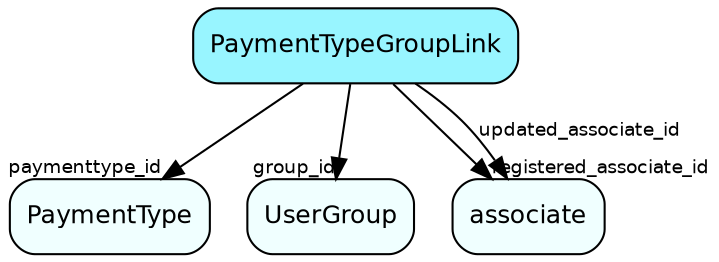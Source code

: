 digraph PaymentTypeGroupLink  {
node [shape = box style="rounded, filled" fontname = "Helvetica" fontsize = "12" ]
edge [fontname = "Helvetica" fontsize = "9"]

PaymentTypeGroupLink[fillcolor = "cadetblue1"]
PaymentType[fillcolor = "azure1"]
UserGroup[fillcolor = "azure1"]
associate[fillcolor = "azure1"]
PaymentTypeGroupLink -> PaymentType [headlabel = "paymenttype_id"]
PaymentTypeGroupLink -> UserGroup [headlabel = "group_id"]
PaymentTypeGroupLink -> associate [headlabel = "registered_associate_id"]
PaymentTypeGroupLink -> associate [label = "updated_associate_id"]
}

